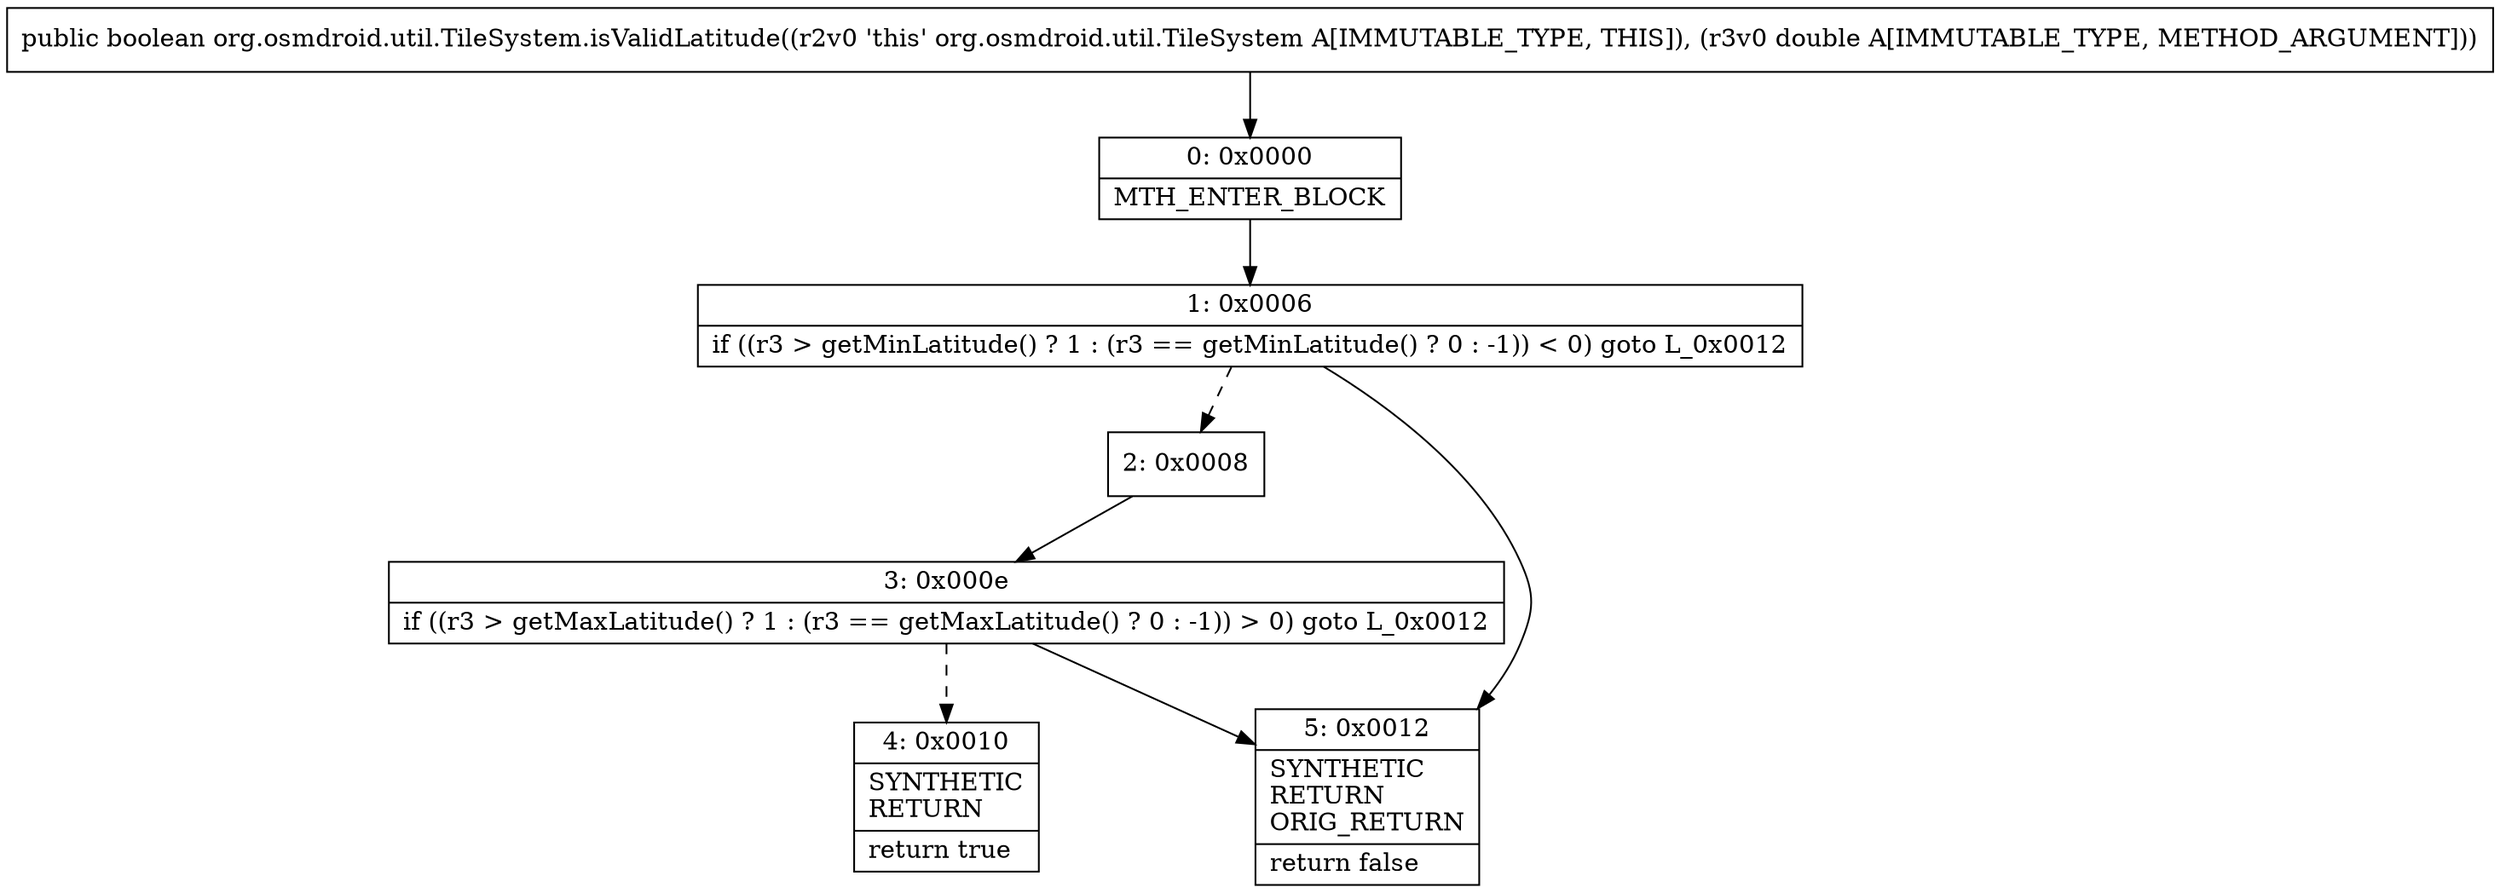 digraph "CFG fororg.osmdroid.util.TileSystem.isValidLatitude(D)Z" {
Node_0 [shape=record,label="{0\:\ 0x0000|MTH_ENTER_BLOCK\l}"];
Node_1 [shape=record,label="{1\:\ 0x0006|if ((r3 \> getMinLatitude() ? 1 : (r3 == getMinLatitude() ? 0 : \-1)) \< 0) goto L_0x0012\l}"];
Node_2 [shape=record,label="{2\:\ 0x0008}"];
Node_3 [shape=record,label="{3\:\ 0x000e|if ((r3 \> getMaxLatitude() ? 1 : (r3 == getMaxLatitude() ? 0 : \-1)) \> 0) goto L_0x0012\l}"];
Node_4 [shape=record,label="{4\:\ 0x0010|SYNTHETIC\lRETURN\l|return true\l}"];
Node_5 [shape=record,label="{5\:\ 0x0012|SYNTHETIC\lRETURN\lORIG_RETURN\l|return false\l}"];
MethodNode[shape=record,label="{public boolean org.osmdroid.util.TileSystem.isValidLatitude((r2v0 'this' org.osmdroid.util.TileSystem A[IMMUTABLE_TYPE, THIS]), (r3v0 double A[IMMUTABLE_TYPE, METHOD_ARGUMENT])) }"];
MethodNode -> Node_0;
Node_0 -> Node_1;
Node_1 -> Node_2[style=dashed];
Node_1 -> Node_5;
Node_2 -> Node_3;
Node_3 -> Node_4[style=dashed];
Node_3 -> Node_5;
}


